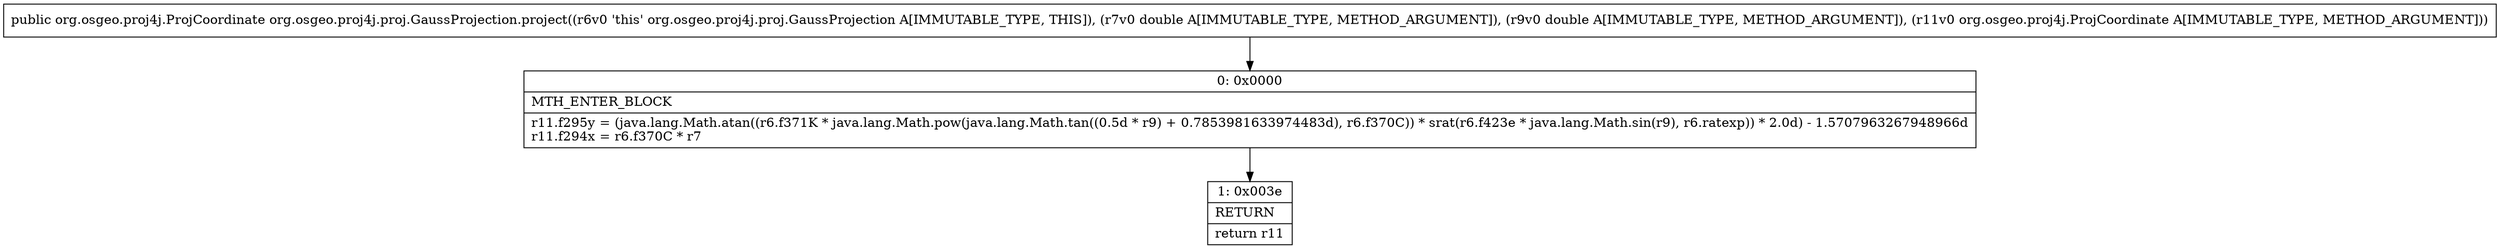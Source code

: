 digraph "CFG fororg.osgeo.proj4j.proj.GaussProjection.project(DDLorg\/osgeo\/proj4j\/ProjCoordinate;)Lorg\/osgeo\/proj4j\/ProjCoordinate;" {
Node_0 [shape=record,label="{0\:\ 0x0000|MTH_ENTER_BLOCK\l|r11.f295y = (java.lang.Math.atan((r6.f371K * java.lang.Math.pow(java.lang.Math.tan((0.5d * r9) + 0.7853981633974483d), r6.f370C)) * srat(r6.f423e * java.lang.Math.sin(r9), r6.ratexp)) * 2.0d) \- 1.5707963267948966d\lr11.f294x = r6.f370C * r7\l}"];
Node_1 [shape=record,label="{1\:\ 0x003e|RETURN\l|return r11\l}"];
MethodNode[shape=record,label="{public org.osgeo.proj4j.ProjCoordinate org.osgeo.proj4j.proj.GaussProjection.project((r6v0 'this' org.osgeo.proj4j.proj.GaussProjection A[IMMUTABLE_TYPE, THIS]), (r7v0 double A[IMMUTABLE_TYPE, METHOD_ARGUMENT]), (r9v0 double A[IMMUTABLE_TYPE, METHOD_ARGUMENT]), (r11v0 org.osgeo.proj4j.ProjCoordinate A[IMMUTABLE_TYPE, METHOD_ARGUMENT])) }"];
MethodNode -> Node_0;
Node_0 -> Node_1;
}

